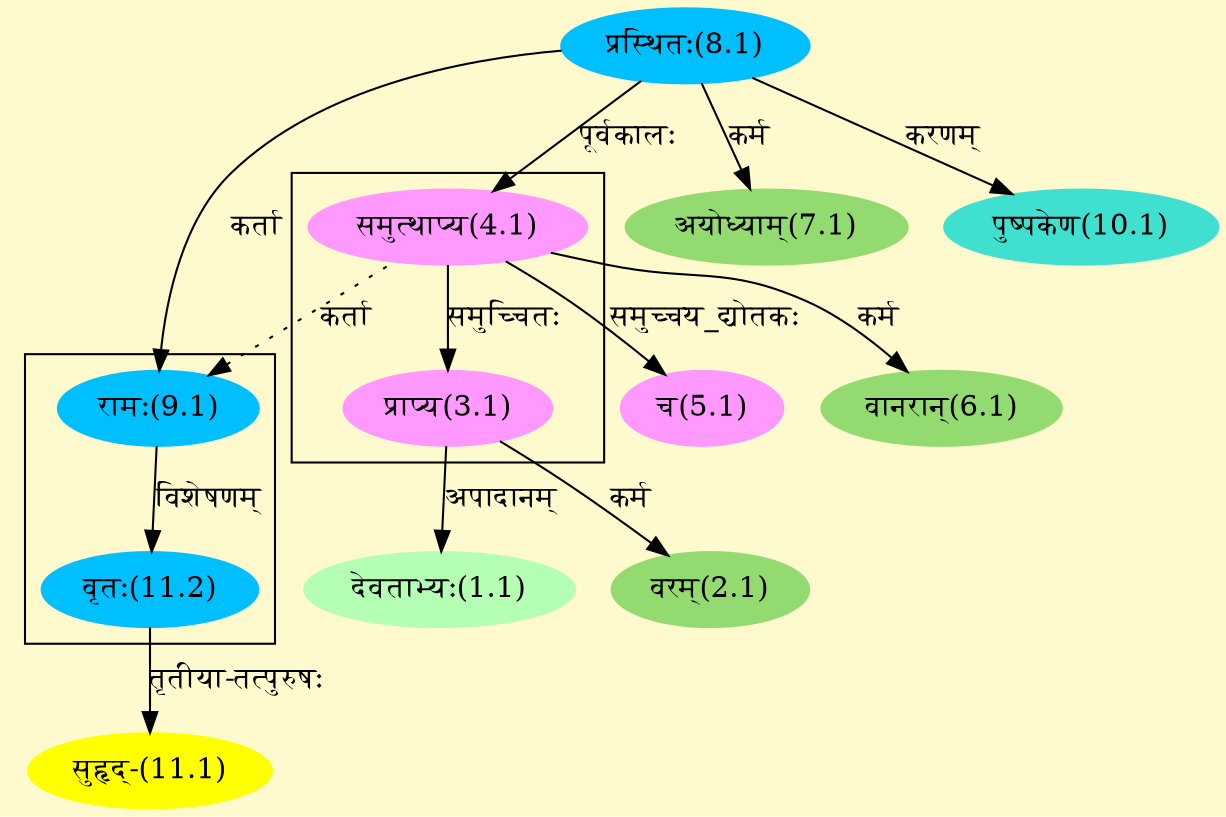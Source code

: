 digraph G{
rankdir=BT;
 compound=true;
 bgcolor="lemonchiffon1";

subgraph cluster_1{
Node3_1 [style=filled, color="#FF99FF" label = "प्राप्य(3.1)"]
Node4_1 [style=filled, color="#FF99FF" label = "समुत्थाप्य(4.1)"]

}

subgraph cluster_2{
Node11_2 [style=filled, color="#00BFFF" label = "वृतः(11.2)"]
Node9_1 [style=filled, color="#00BFFF" label = "रामः(9.1)"]

}
Node1_1 [style=filled, color="#B4FFB4" label = "देवताभ्यः(1.1)"]
Node3_1 [style=filled, color="#FF99FF" label = "प्राप्य(3.1)"]
Node2_1 [style=filled, color="#93DB70" label = "वरम्(2.1)"]
Node4_1 [style=filled, color="#FF99FF" label = "समुत्थाप्य(4.1)"]
Node8_1 [style=filled, color="#00BFFF" label = "प्रस्थितः(8.1)"]
Node5_1 [style=filled, color="#FF99FF" label = "च(5.1)"]
Node6_1 [style=filled, color="#93DB70" label = "वानरान्(6.1)"]
Node7_1 [style=filled, color="#93DB70" label = "अयोध्याम्(7.1)"]
Node [style=filled, color="" label = "()"]
Node9_1 [style=filled, color="#00BFFF" label = "रामः(9.1)"]
Node10_1 [style=filled, color="#40E0D0" label = "पुष्पकेण(10.1)"]
Node11_1 [style=filled, color="#FFFF00" label = "सुहृद्-(11.1)"]
Node11_2 [style=filled, color="#00BFFF" label = "वृतः(11.2)"]
/* Start of Relations section */

Node1_1 -> Node3_1 [  label="अपादानम्"  dir="back" ]
Node2_1 -> Node3_1 [  label="कर्म"  dir="back" ]
Node3_1 -> Node4_1 [  label="समुच्चितः"  dir="back" ]
Node4_1 -> Node8_1 [  label="पूर्वकालः"  dir="back" ]
Node5_1 -> Node4_1 [  label="समुच्चय_द्योतकः"  dir="back" ]
Node6_1 -> Node4_1 [  label="कर्म"  dir="back" ]
Node7_1 -> Node8_1 [  label="कर्म"  dir="back" ]
Node9_1 -> Node8_1 [  label="कर्ता"  dir="back" ]
Node9_1 -> Node4_1 [ style=dotted label="कर्ता"  dir="back" ]
Node10_1 -> Node8_1 [  label="करणम्"  dir="back" ]
Node11_1 -> Node11_2 [  label="तृतीया-तत्पुरुषः"  dir="back" ]
Node11_2 -> Node9_1 [  label="विशेषणम्"  dir="back" ]
}
